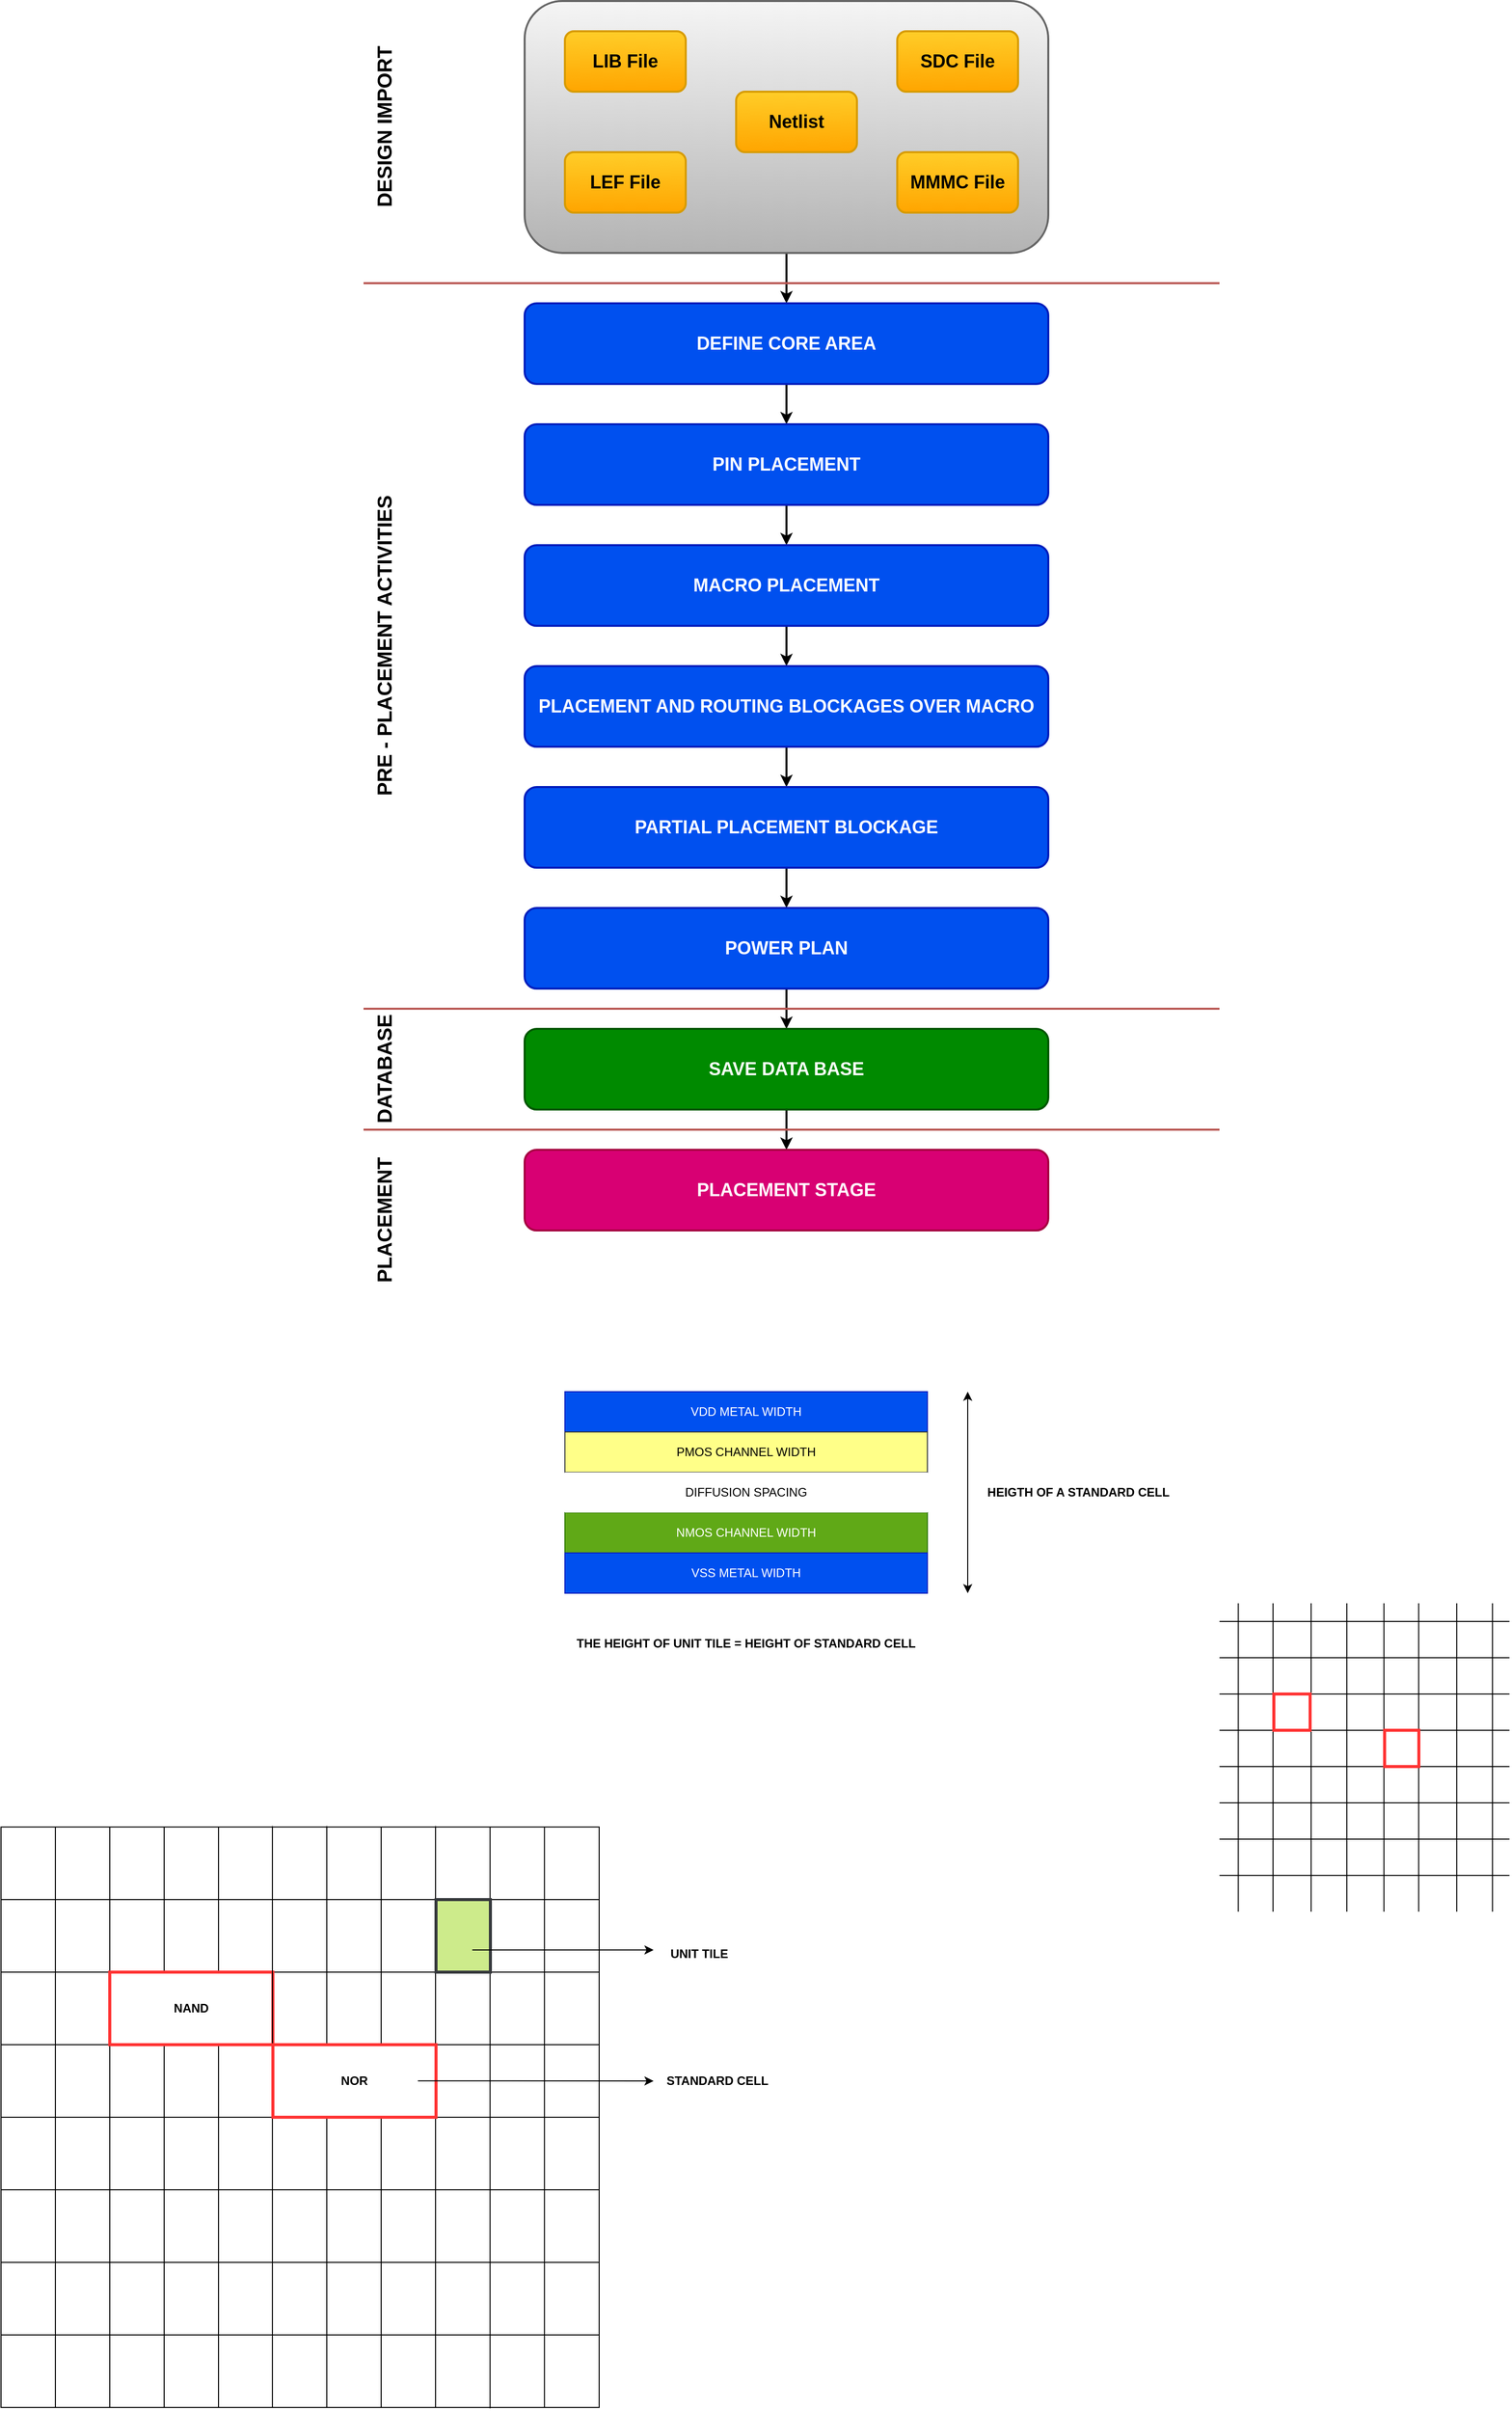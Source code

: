 <mxfile version="27.1.4">
  <diagram name="Page-1" id="ekzMZGjHH9j-4t2uULvl">
    <mxGraphModel dx="1922" dy="611" grid="0" gridSize="18" guides="1" tooltips="1" connect="1" arrows="1" fold="1" page="1" pageScale="1" pageWidth="850" pageHeight="1100" math="0" shadow="0">
      <root>
        <mxCell id="0" />
        <mxCell id="1" parent="0" />
        <mxCell id="rdmJ6DNgbbCMuEhDgJib-21" value="" style="edgeStyle=orthogonalEdgeStyle;rounded=0;orthogonalLoop=1;jettySize=auto;html=1;strokeWidth=2;fontSize=20;" edge="1" parent="1" source="rdmJ6DNgbbCMuEhDgJib-19" target="rdmJ6DNgbbCMuEhDgJib-6">
          <mxGeometry relative="1" as="geometry" />
        </mxCell>
        <mxCell id="rdmJ6DNgbbCMuEhDgJib-19" value="" style="rounded=1;whiteSpace=wrap;html=1;strokeWidth=2;fontSize=18;fillColor=#f5f5f5;gradientColor=#b3b3b3;strokeColor=#666666;" vertex="1" parent="1">
          <mxGeometry x="160" y="60" width="520" height="250" as="geometry" />
        </mxCell>
        <mxCell id="rdmJ6DNgbbCMuEhDgJib-1" value="Netlist" style="rounded=1;whiteSpace=wrap;html=1;fontStyle=1;strokeWidth=2;fontSize=18;fillColor=#ffcd28;gradientColor=#ffa500;strokeColor=#d79b00;" vertex="1" parent="1">
          <mxGeometry x="370" y="150" width="120" height="60" as="geometry" />
        </mxCell>
        <mxCell id="rdmJ6DNgbbCMuEhDgJib-2" value="LEF File" style="rounded=1;whiteSpace=wrap;html=1;fontStyle=1;strokeWidth=2;fontSize=18;fillColor=#ffcd28;gradientColor=#ffa500;strokeColor=#d79b00;" vertex="1" parent="1">
          <mxGeometry x="200" y="210" width="120" height="60" as="geometry" />
        </mxCell>
        <mxCell id="rdmJ6DNgbbCMuEhDgJib-3" value="LIB File" style="rounded=1;whiteSpace=wrap;html=1;fontStyle=1;strokeWidth=2;fontSize=18;fillColor=#ffcd28;gradientColor=#ffa500;strokeColor=#d79b00;" vertex="1" parent="1">
          <mxGeometry x="200" y="90" width="120" height="60" as="geometry" />
        </mxCell>
        <mxCell id="rdmJ6DNgbbCMuEhDgJib-4" value="SDC File" style="rounded=1;whiteSpace=wrap;html=1;fontStyle=1;strokeWidth=2;fontSize=18;fillColor=#ffcd28;gradientColor=#ffa500;strokeColor=#d79b00;" vertex="1" parent="1">
          <mxGeometry x="530" y="90" width="120" height="60" as="geometry" />
        </mxCell>
        <mxCell id="rdmJ6DNgbbCMuEhDgJib-5" value="MMMC File" style="rounded=1;whiteSpace=wrap;html=1;fontStyle=1;strokeWidth=2;fontSize=18;fillColor=#ffcd28;gradientColor=#ffa500;strokeColor=#d79b00;" vertex="1" parent="1">
          <mxGeometry x="530" y="210" width="120" height="60" as="geometry" />
        </mxCell>
        <mxCell id="rdmJ6DNgbbCMuEhDgJib-22" value="" style="edgeStyle=orthogonalEdgeStyle;rounded=0;orthogonalLoop=1;jettySize=auto;html=1;strokeWidth=2;fontSize=18;" edge="1" parent="1" source="rdmJ6DNgbbCMuEhDgJib-6" target="rdmJ6DNgbbCMuEhDgJib-12">
          <mxGeometry relative="1" as="geometry" />
        </mxCell>
        <mxCell id="rdmJ6DNgbbCMuEhDgJib-6" value="DEFINE CORE AREA" style="rounded=1;whiteSpace=wrap;html=1;fontStyle=1;strokeWidth=2;fillColor=#0050ef;fontColor=#ffffff;strokeColor=#001DBC;fontSize=18;" vertex="1" parent="1">
          <mxGeometry x="160" y="360" width="520" height="80" as="geometry" />
        </mxCell>
        <mxCell id="rdmJ6DNgbbCMuEhDgJib-23" value="" style="edgeStyle=orthogonalEdgeStyle;rounded=0;orthogonalLoop=1;jettySize=auto;html=1;strokeWidth=2;fontSize=18;" edge="1" parent="1" source="rdmJ6DNgbbCMuEhDgJib-12" target="rdmJ6DNgbbCMuEhDgJib-13">
          <mxGeometry relative="1" as="geometry" />
        </mxCell>
        <mxCell id="rdmJ6DNgbbCMuEhDgJib-12" value="PIN PLACEMENT" style="rounded=1;whiteSpace=wrap;html=1;fontStyle=1;strokeWidth=2;fillColor=#0050ef;strokeColor=#001DBC;fontColor=#ffffff;fontSize=18;" vertex="1" parent="1">
          <mxGeometry x="160" y="480" width="520" height="80" as="geometry" />
        </mxCell>
        <mxCell id="rdmJ6DNgbbCMuEhDgJib-24" value="" style="edgeStyle=orthogonalEdgeStyle;rounded=0;orthogonalLoop=1;jettySize=auto;html=1;strokeWidth=2;fontSize=18;" edge="1" parent="1" source="rdmJ6DNgbbCMuEhDgJib-13" target="rdmJ6DNgbbCMuEhDgJib-14">
          <mxGeometry relative="1" as="geometry" />
        </mxCell>
        <mxCell id="rdmJ6DNgbbCMuEhDgJib-13" value="MACRO PLACEMENT" style="rounded=1;whiteSpace=wrap;html=1;fontStyle=1;strokeWidth=2;fillColor=#0050ef;strokeColor=#001DBC;fontColor=#ffffff;fontSize=18;" vertex="1" parent="1">
          <mxGeometry x="160" y="600" width="520" height="80" as="geometry" />
        </mxCell>
        <mxCell id="rdmJ6DNgbbCMuEhDgJib-25" value="" style="edgeStyle=orthogonalEdgeStyle;rounded=0;orthogonalLoop=1;jettySize=auto;html=1;strokeWidth=2;fontSize=18;" edge="1" parent="1" source="rdmJ6DNgbbCMuEhDgJib-14" target="rdmJ6DNgbbCMuEhDgJib-15">
          <mxGeometry relative="1" as="geometry" />
        </mxCell>
        <mxCell id="rdmJ6DNgbbCMuEhDgJib-14" value="PLACEMENT AND ROUTING BLOCKAGES OVER MACRO" style="rounded=1;whiteSpace=wrap;html=1;fontStyle=1;strokeWidth=2;fillColor=#0050ef;strokeColor=#001DBC;fontColor=#ffffff;fontSize=18;" vertex="1" parent="1">
          <mxGeometry x="160" y="720" width="520" height="80" as="geometry" />
        </mxCell>
        <mxCell id="rdmJ6DNgbbCMuEhDgJib-26" value="" style="edgeStyle=orthogonalEdgeStyle;rounded=0;orthogonalLoop=1;jettySize=auto;html=1;strokeWidth=2;fontSize=18;" edge="1" parent="1" source="rdmJ6DNgbbCMuEhDgJib-15" target="rdmJ6DNgbbCMuEhDgJib-16">
          <mxGeometry relative="1" as="geometry" />
        </mxCell>
        <mxCell id="rdmJ6DNgbbCMuEhDgJib-15" value="PARTIAL PLACEMENT BLOCKAGE" style="rounded=1;whiteSpace=wrap;html=1;fontStyle=1;strokeWidth=2;fillColor=#0050ef;strokeColor=#001DBC;fontColor=#ffffff;fontSize=18;" vertex="1" parent="1">
          <mxGeometry x="160" y="840" width="520" height="80" as="geometry" />
        </mxCell>
        <mxCell id="rdmJ6DNgbbCMuEhDgJib-27" value="" style="edgeStyle=orthogonalEdgeStyle;rounded=0;orthogonalLoop=1;jettySize=auto;html=1;strokeWidth=2;fontSize=18;" edge="1" parent="1" source="rdmJ6DNgbbCMuEhDgJib-16" target="rdmJ6DNgbbCMuEhDgJib-17">
          <mxGeometry relative="1" as="geometry" />
        </mxCell>
        <mxCell id="rdmJ6DNgbbCMuEhDgJib-16" value="POWER PLAN" style="rounded=1;whiteSpace=wrap;html=1;fontStyle=1;strokeWidth=2;fillColor=#0050ef;strokeColor=#001DBC;fontColor=#ffffff;fontSize=18;" vertex="1" parent="1">
          <mxGeometry x="160" y="960" width="520" height="80" as="geometry" />
        </mxCell>
        <mxCell id="rdmJ6DNgbbCMuEhDgJib-28" value="" style="edgeStyle=orthogonalEdgeStyle;rounded=0;orthogonalLoop=1;jettySize=auto;html=1;strokeWidth=2;fontSize=18;" edge="1" parent="1" source="rdmJ6DNgbbCMuEhDgJib-17" target="rdmJ6DNgbbCMuEhDgJib-18">
          <mxGeometry relative="1" as="geometry" />
        </mxCell>
        <mxCell id="rdmJ6DNgbbCMuEhDgJib-17" value="SAVE DATA BASE" style="rounded=1;whiteSpace=wrap;html=1;fontStyle=1;strokeWidth=2;fillColor=#008a00;fontColor=#ffffff;strokeColor=#005700;fontSize=18;" vertex="1" parent="1">
          <mxGeometry x="160" y="1080" width="520" height="80" as="geometry" />
        </mxCell>
        <mxCell id="rdmJ6DNgbbCMuEhDgJib-18" value="PLACEMENT STAGE" style="rounded=1;whiteSpace=wrap;html=1;fontStyle=1;strokeWidth=2;fillColor=#d80073;fontColor=#ffffff;strokeColor=#A50040;fontSize=18;" vertex="1" parent="1">
          <mxGeometry x="160" y="1200" width="520" height="80" as="geometry" />
        </mxCell>
        <mxCell id="rdmJ6DNgbbCMuEhDgJib-29" value="DESIGN IMPORT" style="text;html=1;align=center;verticalAlign=middle;resizable=0;points=[];autosize=1;strokeColor=none;fillColor=none;fontSize=20;rotation=270;fontStyle=1;strokeWidth=2;" vertex="1" parent="1">
          <mxGeometry x="-70" y="165" width="180" height="40" as="geometry" />
        </mxCell>
        <mxCell id="rdmJ6DNgbbCMuEhDgJib-30" value="" style="html=1;rounded=0;strokeWidth=2;fillColor=#f8cecc;strokeColor=#b85450;endArrow=none;startFill=0;" edge="1" parent="1">
          <mxGeometry width="100" relative="1" as="geometry">
            <mxPoint y="1060" as="sourcePoint" />
            <mxPoint x="850" y="1060" as="targetPoint" />
          </mxGeometry>
        </mxCell>
        <mxCell id="rdmJ6DNgbbCMuEhDgJib-31" value="" style="html=1;rounded=0;strokeWidth=2;fillColor=#f8cecc;strokeColor=#b85450;endArrow=none;startFill=0;" edge="1" parent="1">
          <mxGeometry width="100" relative="1" as="geometry">
            <mxPoint y="1180" as="sourcePoint" />
            <mxPoint x="850" y="1180" as="targetPoint" />
          </mxGeometry>
        </mxCell>
        <mxCell id="rdmJ6DNgbbCMuEhDgJib-32" value="" style="html=1;rounded=0;strokeWidth=2;fillColor=#f8cecc;strokeColor=#b85450;endArrow=none;startFill=0;" edge="1" parent="1">
          <mxGeometry width="100" relative="1" as="geometry">
            <mxPoint y="340" as="sourcePoint" />
            <mxPoint x="850" y="340" as="targetPoint" />
          </mxGeometry>
        </mxCell>
        <mxCell id="rdmJ6DNgbbCMuEhDgJib-33" value="PRE - PLACEMENT ACTIVITIES" style="text;html=1;align=center;verticalAlign=middle;resizable=0;points=[];autosize=1;strokeColor=none;fillColor=none;fontSize=20;rotation=270;fontStyle=1;strokeWidth=2;" vertex="1" parent="1">
          <mxGeometry x="-140" y="680" width="320" height="40" as="geometry" />
        </mxCell>
        <mxCell id="rdmJ6DNgbbCMuEhDgJib-34" value="DATABASE" style="text;html=1;align=center;verticalAlign=middle;resizable=0;points=[];autosize=1;strokeColor=none;fillColor=none;fontSize=20;rotation=270;fontStyle=1;strokeWidth=2;" vertex="1" parent="1">
          <mxGeometry x="-45" y="1100" width="130" height="40" as="geometry" />
        </mxCell>
        <mxCell id="rdmJ6DNgbbCMuEhDgJib-35" value="PLACEMENT" style="text;html=1;align=center;verticalAlign=middle;resizable=0;points=[];autosize=1;strokeColor=none;fillColor=none;fontSize=20;rotation=270;fontStyle=1;strokeWidth=2;" vertex="1" parent="1">
          <mxGeometry x="-55" y="1250" width="150" height="40" as="geometry" />
        </mxCell>
        <mxCell id="rdmJ6DNgbbCMuEhDgJib-36" value="VDD METAL WIDTH" style="rounded=0;whiteSpace=wrap;html=1;fillColor=#0050ef;strokeColor=#001DBC;fontColor=#ffffff;" vertex="1" parent="1">
          <mxGeometry x="200" y="1440" width="360" height="40" as="geometry" />
        </mxCell>
        <mxCell id="rdmJ6DNgbbCMuEhDgJib-37" value="PMOS CHANNEL WIDTH" style="rounded=0;whiteSpace=wrap;html=1;fillColor=#ffff88;strokeColor=#36393d;" vertex="1" parent="1">
          <mxGeometry x="200" y="1480" width="360" height="40" as="geometry" />
        </mxCell>
        <mxCell id="rdmJ6DNgbbCMuEhDgJib-38" value="NMOS CHANNEL WIDTH" style="rounded=0;whiteSpace=wrap;html=1;fillColor=#60a917;fontColor=#ffffff;strokeColor=#2D7600;" vertex="1" parent="1">
          <mxGeometry x="200" y="1560" width="360" height="40" as="geometry" />
        </mxCell>
        <mxCell id="rdmJ6DNgbbCMuEhDgJib-39" value="VSS METAL WIDTH" style="rounded=0;whiteSpace=wrap;html=1;fillColor=#0050ef;fontColor=#ffffff;strokeColor=#001DBC;" vertex="1" parent="1">
          <mxGeometry x="200" y="1600" width="360" height="40" as="geometry" />
        </mxCell>
        <mxCell id="rdmJ6DNgbbCMuEhDgJib-41" value="DIFFUSION SPACING" style="rounded=0;whiteSpace=wrap;html=1;strokeColor=none;" vertex="1" parent="1">
          <mxGeometry x="200" y="1520" width="360" height="40" as="geometry" />
        </mxCell>
        <mxCell id="rdmJ6DNgbbCMuEhDgJib-42" value="" style="endArrow=classic;startArrow=classic;html=1;rounded=0;" edge="1" parent="1">
          <mxGeometry width="50" height="50" relative="1" as="geometry">
            <mxPoint x="600" y="1640" as="sourcePoint" />
            <mxPoint x="600" y="1440" as="targetPoint" />
          </mxGeometry>
        </mxCell>
        <mxCell id="rdmJ6DNgbbCMuEhDgJib-46" value="HEIGTH OF A STANDARD CELL" style="rounded=0;whiteSpace=wrap;html=1;strokeColor=none;fontStyle=1" vertex="1" parent="1">
          <mxGeometry x="610" y="1520" width="200" height="40" as="geometry" />
        </mxCell>
        <mxCell id="rdmJ6DNgbbCMuEhDgJib-47" value="THE HEIGHT OF UNIT TILE = HEIGHT OF STANDARD CELL" style="rounded=0;whiteSpace=wrap;html=1;strokeColor=none;fontStyle=1" vertex="1" parent="1">
          <mxGeometry x="200" y="1670" width="360" height="40" as="geometry" />
        </mxCell>
        <mxCell id="rdmJ6DNgbbCMuEhDgJib-48" value="" style="endArrow=none;html=1;rounded=0;" edge="1" parent="1">
          <mxGeometry width="50" height="50" relative="1" as="geometry">
            <mxPoint x="850" y="1668" as="sourcePoint" />
            <mxPoint x="1138" y="1668" as="targetPoint" />
          </mxGeometry>
        </mxCell>
        <mxCell id="rdmJ6DNgbbCMuEhDgJib-50" value="" style="endArrow=none;html=1;rounded=0;" edge="1" parent="1">
          <mxGeometry width="50" height="50" relative="1" as="geometry">
            <mxPoint x="850" y="1704" as="sourcePoint" />
            <mxPoint x="1138" y="1704" as="targetPoint" />
          </mxGeometry>
        </mxCell>
        <mxCell id="rdmJ6DNgbbCMuEhDgJib-52" value="" style="endArrow=none;html=1;rounded=0;" edge="1" parent="1">
          <mxGeometry width="50" height="50" relative="1" as="geometry">
            <mxPoint x="850" y="1740" as="sourcePoint" />
            <mxPoint x="1138" y="1740" as="targetPoint" />
          </mxGeometry>
        </mxCell>
        <mxCell id="rdmJ6DNgbbCMuEhDgJib-54" value="" style="endArrow=none;html=1;rounded=0;" edge="1" parent="1">
          <mxGeometry width="50" height="50" relative="1" as="geometry">
            <mxPoint x="850" y="1776" as="sourcePoint" />
            <mxPoint x="1138" y="1776" as="targetPoint" />
          </mxGeometry>
        </mxCell>
        <mxCell id="rdmJ6DNgbbCMuEhDgJib-56" value="" style="endArrow=none;html=1;rounded=0;" edge="1" parent="1">
          <mxGeometry width="50" height="50" relative="1" as="geometry">
            <mxPoint x="850" y="1812" as="sourcePoint" />
            <mxPoint x="1138" y="1812" as="targetPoint" />
          </mxGeometry>
        </mxCell>
        <mxCell id="rdmJ6DNgbbCMuEhDgJib-58" value="" style="endArrow=none;html=1;rounded=0;" edge="1" parent="1">
          <mxGeometry width="50" height="50" relative="1" as="geometry">
            <mxPoint x="850" y="1848" as="sourcePoint" />
            <mxPoint x="1138" y="1848" as="targetPoint" />
          </mxGeometry>
        </mxCell>
        <mxCell id="rdmJ6DNgbbCMuEhDgJib-60" value="" style="endArrow=none;html=1;rounded=0;" edge="1" parent="1">
          <mxGeometry width="50" height="50" relative="1" as="geometry">
            <mxPoint x="850" y="1884" as="sourcePoint" />
            <mxPoint x="1138" y="1884" as="targetPoint" />
          </mxGeometry>
        </mxCell>
        <mxCell id="rdmJ6DNgbbCMuEhDgJib-62" value="" style="endArrow=none;html=1;rounded=0;" edge="1" parent="1">
          <mxGeometry width="50" height="50" relative="1" as="geometry">
            <mxPoint x="850" y="1920" as="sourcePoint" />
            <mxPoint x="1138" y="1920" as="targetPoint" />
          </mxGeometry>
        </mxCell>
        <mxCell id="rdmJ6DNgbbCMuEhDgJib-64" value="" style="endArrow=none;html=1;rounded=0;" edge="1" parent="1">
          <mxGeometry width="50" height="50" relative="1" as="geometry">
            <mxPoint x="868.71" y="1650" as="sourcePoint" />
            <mxPoint x="868.71" y="1956" as="targetPoint" />
          </mxGeometry>
        </mxCell>
        <mxCell id="rdmJ6DNgbbCMuEhDgJib-66" value="" style="endArrow=none;html=1;rounded=0;" edge="1" parent="1">
          <mxGeometry width="50" height="50" relative="1" as="geometry">
            <mxPoint x="903.21" y="1650" as="sourcePoint" />
            <mxPoint x="903.21" y="1956" as="targetPoint" />
          </mxGeometry>
        </mxCell>
        <mxCell id="rdmJ6DNgbbCMuEhDgJib-68" value="" style="endArrow=none;html=1;rounded=0;" edge="1" parent="1">
          <mxGeometry width="50" height="50" relative="1" as="geometry">
            <mxPoint x="941" y="1650" as="sourcePoint" />
            <mxPoint x="941" y="1956" as="targetPoint" />
          </mxGeometry>
        </mxCell>
        <mxCell id="rdmJ6DNgbbCMuEhDgJib-70" value="" style="endArrow=none;html=1;rounded=0;" edge="1" parent="1">
          <mxGeometry width="50" height="50" relative="1" as="geometry">
            <mxPoint x="976.5" y="1650" as="sourcePoint" />
            <mxPoint x="976.5" y="1956" as="targetPoint" />
          </mxGeometry>
        </mxCell>
        <mxCell id="rdmJ6DNgbbCMuEhDgJib-72" value="" style="endArrow=none;html=1;rounded=0;" edge="1" parent="1">
          <mxGeometry width="50" height="50" relative="1" as="geometry">
            <mxPoint x="1013.33" y="1650" as="sourcePoint" />
            <mxPoint x="1013.33" y="1956" as="targetPoint" />
          </mxGeometry>
        </mxCell>
        <mxCell id="rdmJ6DNgbbCMuEhDgJib-74" value="" style="endArrow=none;html=1;rounded=0;" edge="1" parent="1">
          <mxGeometry width="50" height="50" relative="1" as="geometry">
            <mxPoint x="1047.83" y="1650" as="sourcePoint" />
            <mxPoint x="1047.83" y="1956" as="targetPoint" />
          </mxGeometry>
        </mxCell>
        <mxCell id="rdmJ6DNgbbCMuEhDgJib-76" value="" style="endArrow=none;html=1;rounded=0;" edge="1" parent="1">
          <mxGeometry width="50" height="50" relative="1" as="geometry">
            <mxPoint x="1085.62" y="1650" as="sourcePoint" />
            <mxPoint x="1085.62" y="1956" as="targetPoint" />
          </mxGeometry>
        </mxCell>
        <mxCell id="rdmJ6DNgbbCMuEhDgJib-78" value="" style="endArrow=none;html=1;rounded=0;" edge="1" parent="1">
          <mxGeometry width="50" height="50" relative="1" as="geometry">
            <mxPoint x="1121.12" y="1650" as="sourcePoint" />
            <mxPoint x="1121.12" y="1956" as="targetPoint" />
          </mxGeometry>
        </mxCell>
        <mxCell id="rdmJ6DNgbbCMuEhDgJib-81" value="" style="rounded=0;whiteSpace=wrap;html=1;strokeWidth=3;strokeColor=#FF3333;" vertex="1" parent="1">
          <mxGeometry x="904" y="1740" width="36" height="36" as="geometry" />
        </mxCell>
        <mxCell id="rdmJ6DNgbbCMuEhDgJib-82" value="" style="rounded=0;whiteSpace=wrap;html=1;strokeWidth=3;strokeColor=#FF3333;" vertex="1" parent="1">
          <mxGeometry x="1014" y="1776" width="34" height="36" as="geometry" />
        </mxCell>
        <mxCell id="rdmJ6DNgbbCMuEhDgJib-84" value="" style="rounded=0;whiteSpace=wrap;html=1;" vertex="1" parent="1">
          <mxGeometry x="-360" y="1944" width="594" height="72" as="geometry" />
        </mxCell>
        <mxCell id="rdmJ6DNgbbCMuEhDgJib-85" value="" style="rounded=0;whiteSpace=wrap;html=1;" vertex="1" parent="1">
          <mxGeometry x="-360" y="2016" width="594" height="72" as="geometry" />
        </mxCell>
        <mxCell id="rdmJ6DNgbbCMuEhDgJib-86" value="" style="rounded=0;whiteSpace=wrap;html=1;" vertex="1" parent="1">
          <mxGeometry x="-360" y="2088" width="594" height="72" as="geometry" />
        </mxCell>
        <mxCell id="rdmJ6DNgbbCMuEhDgJib-87" value="" style="rounded=0;whiteSpace=wrap;html=1;" vertex="1" parent="1">
          <mxGeometry x="-360" y="2160" width="594" height="72" as="geometry" />
        </mxCell>
        <mxCell id="rdmJ6DNgbbCMuEhDgJib-88" value="" style="rounded=0;whiteSpace=wrap;html=1;" vertex="1" parent="1">
          <mxGeometry x="-360" y="2232" width="594" height="72" as="geometry" />
        </mxCell>
        <mxCell id="rdmJ6DNgbbCMuEhDgJib-89" value="" style="rounded=0;whiteSpace=wrap;html=1;" vertex="1" parent="1">
          <mxGeometry x="-360" y="2304" width="594" height="72" as="geometry" />
        </mxCell>
        <mxCell id="rdmJ6DNgbbCMuEhDgJib-90" value="" style="rounded=0;whiteSpace=wrap;html=1;" vertex="1" parent="1">
          <mxGeometry x="-360" y="2376" width="594" height="72" as="geometry" />
        </mxCell>
        <mxCell id="rdmJ6DNgbbCMuEhDgJib-83" value="" style="rounded=0;whiteSpace=wrap;html=1;" vertex="1" parent="1">
          <mxGeometry x="-360" y="1872" width="594" height="72" as="geometry" />
        </mxCell>
        <mxCell id="rdmJ6DNgbbCMuEhDgJib-99" value="" style="endArrow=none;html=1;rounded=0;" edge="1" parent="1">
          <mxGeometry width="50" height="50" relative="1" as="geometry">
            <mxPoint x="-306" y="2447.997" as="sourcePoint" />
            <mxPoint x="-306" y="1871.57" as="targetPoint" />
          </mxGeometry>
        </mxCell>
        <mxCell id="rdmJ6DNgbbCMuEhDgJib-100" value="" style="endArrow=none;html=1;rounded=0;" edge="1" parent="1">
          <mxGeometry width="50" height="50" relative="1" as="geometry">
            <mxPoint x="-252" y="2447.997" as="sourcePoint" />
            <mxPoint x="-252" y="1871.57" as="targetPoint" />
          </mxGeometry>
        </mxCell>
        <mxCell id="rdmJ6DNgbbCMuEhDgJib-101" value="" style="endArrow=none;html=1;rounded=0;" edge="1" parent="1">
          <mxGeometry width="50" height="50" relative="1" as="geometry">
            <mxPoint x="-198" y="2448.427" as="sourcePoint" />
            <mxPoint x="-198" y="1872" as="targetPoint" />
          </mxGeometry>
        </mxCell>
        <mxCell id="rdmJ6DNgbbCMuEhDgJib-102" value="" style="endArrow=none;html=1;rounded=0;" edge="1" parent="1">
          <mxGeometry width="50" height="50" relative="1" as="geometry">
            <mxPoint x="-144" y="2447.997" as="sourcePoint" />
            <mxPoint x="-144" y="1871.57" as="targetPoint" />
          </mxGeometry>
        </mxCell>
        <mxCell id="rdmJ6DNgbbCMuEhDgJib-108" value="NAND" style="rounded=0;whiteSpace=wrap;html=1;strokeColor=#FF3333;strokeWidth=3;fontStyle=1" vertex="1" parent="1">
          <mxGeometry x="-252" y="2016" width="162" height="72" as="geometry" />
        </mxCell>
        <mxCell id="rdmJ6DNgbbCMuEhDgJib-110" value="" style="endArrow=none;html=1;rounded=0;" edge="1" parent="1">
          <mxGeometry width="50" height="50" relative="1" as="geometry">
            <mxPoint x="-90.48" y="2447.567" as="sourcePoint" />
            <mxPoint x="-90.48" y="1871.14" as="targetPoint" />
          </mxGeometry>
        </mxCell>
        <mxCell id="rdmJ6DNgbbCMuEhDgJib-111" value="" style="endArrow=none;html=1;rounded=0;" edge="1" parent="1">
          <mxGeometry width="50" height="50" relative="1" as="geometry">
            <mxPoint x="-36.48" y="2447.567" as="sourcePoint" />
            <mxPoint x="-36.48" y="1871.14" as="targetPoint" />
          </mxGeometry>
        </mxCell>
        <mxCell id="rdmJ6DNgbbCMuEhDgJib-112" value="" style="endArrow=none;html=1;rounded=0;" edge="1" parent="1">
          <mxGeometry width="50" height="50" relative="1" as="geometry">
            <mxPoint x="17.52" y="2447.997" as="sourcePoint" />
            <mxPoint x="17.52" y="1871.57" as="targetPoint" />
          </mxGeometry>
        </mxCell>
        <mxCell id="rdmJ6DNgbbCMuEhDgJib-113" value="" style="endArrow=none;html=1;rounded=0;" edge="1" parent="1">
          <mxGeometry width="50" height="50" relative="1" as="geometry">
            <mxPoint x="71.52" y="2447.567" as="sourcePoint" />
            <mxPoint x="71.52" y="1871.14" as="targetPoint" />
          </mxGeometry>
        </mxCell>
        <mxCell id="rdmJ6DNgbbCMuEhDgJib-114" value="" style="endArrow=none;html=1;rounded=0;" edge="1" parent="1">
          <mxGeometry width="50" height="50" relative="1" as="geometry">
            <mxPoint x="125.67" y="2448.857" as="sourcePoint" />
            <mxPoint x="125.67" y="1872.43" as="targetPoint" />
          </mxGeometry>
        </mxCell>
        <mxCell id="rdmJ6DNgbbCMuEhDgJib-115" value="" style="endArrow=none;html=1;rounded=0;" edge="1" parent="1">
          <mxGeometry width="50" height="50" relative="1" as="geometry">
            <mxPoint x="179.67" y="2448.427" as="sourcePoint" />
            <mxPoint x="179.67" y="1872" as="targetPoint" />
          </mxGeometry>
        </mxCell>
        <mxCell id="rdmJ6DNgbbCMuEhDgJib-116" value="NOR" style="rounded=0;whiteSpace=wrap;html=1;strokeColor=#FF3333;strokeWidth=3;fontStyle=1" vertex="1" parent="1">
          <mxGeometry x="-90" y="2088" width="162" height="72" as="geometry" />
        </mxCell>
        <mxCell id="rdmJ6DNgbbCMuEhDgJib-117" value="" style="rounded=0;whiteSpace=wrap;html=1;strokeColor=#36393d;strokeWidth=3;fontStyle=1;fillColor=#cdeb8b;" vertex="1" parent="1">
          <mxGeometry x="72" y="1944" width="54" height="72" as="geometry" />
        </mxCell>
        <mxCell id="rdmJ6DNgbbCMuEhDgJib-118" value="" style="endArrow=classic;html=1;rounded=0;" edge="1" parent="1">
          <mxGeometry width="50" height="50" relative="1" as="geometry">
            <mxPoint x="108" y="1994" as="sourcePoint" />
            <mxPoint x="288" y="1994" as="targetPoint" />
          </mxGeometry>
        </mxCell>
        <mxCell id="rdmJ6DNgbbCMuEhDgJib-119" value="" style="endArrow=classic;html=1;rounded=0;" edge="1" parent="1">
          <mxGeometry width="50" height="50" relative="1" as="geometry">
            <mxPoint x="54" y="2123.86" as="sourcePoint" />
            <mxPoint x="288" y="2124" as="targetPoint" />
          </mxGeometry>
        </mxCell>
        <mxCell id="rdmJ6DNgbbCMuEhDgJib-120" value="UNIT TILE" style="text;html=1;align=center;verticalAlign=middle;resizable=0;points=[];autosize=1;strokeColor=none;fillColor=none;fontStyle=1" vertex="1" parent="1">
          <mxGeometry x="288" y="1980" width="90" height="36" as="geometry" />
        </mxCell>
        <mxCell id="rdmJ6DNgbbCMuEhDgJib-121" value="STANDARD CELL" style="text;html=1;align=center;verticalAlign=middle;resizable=0;points=[];autosize=1;strokeColor=none;fillColor=none;fontStyle=1" vertex="1" parent="1">
          <mxGeometry x="288" y="2106" width="126" height="36" as="geometry" />
        </mxCell>
      </root>
    </mxGraphModel>
  </diagram>
</mxfile>
